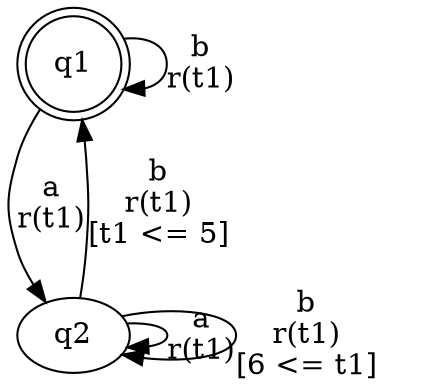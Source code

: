 digraph L {
	qq1[label=q1 shape=doublecircle]
	qq2[label=q2]
	qq1 -> qq1[label="b\nr(t1)\n"]
	qq1 -> qq2[label="a\nr(t1)\n"]
	qq2 -> qq1[label="b\nr(t1)\n[t1 <= 5]"]
	qq2 -> qq2[label="a\nr(t1)\n"]
	qq2 -> qq2[label="b\nr(t1)\n[6 <= t1]"]
}
